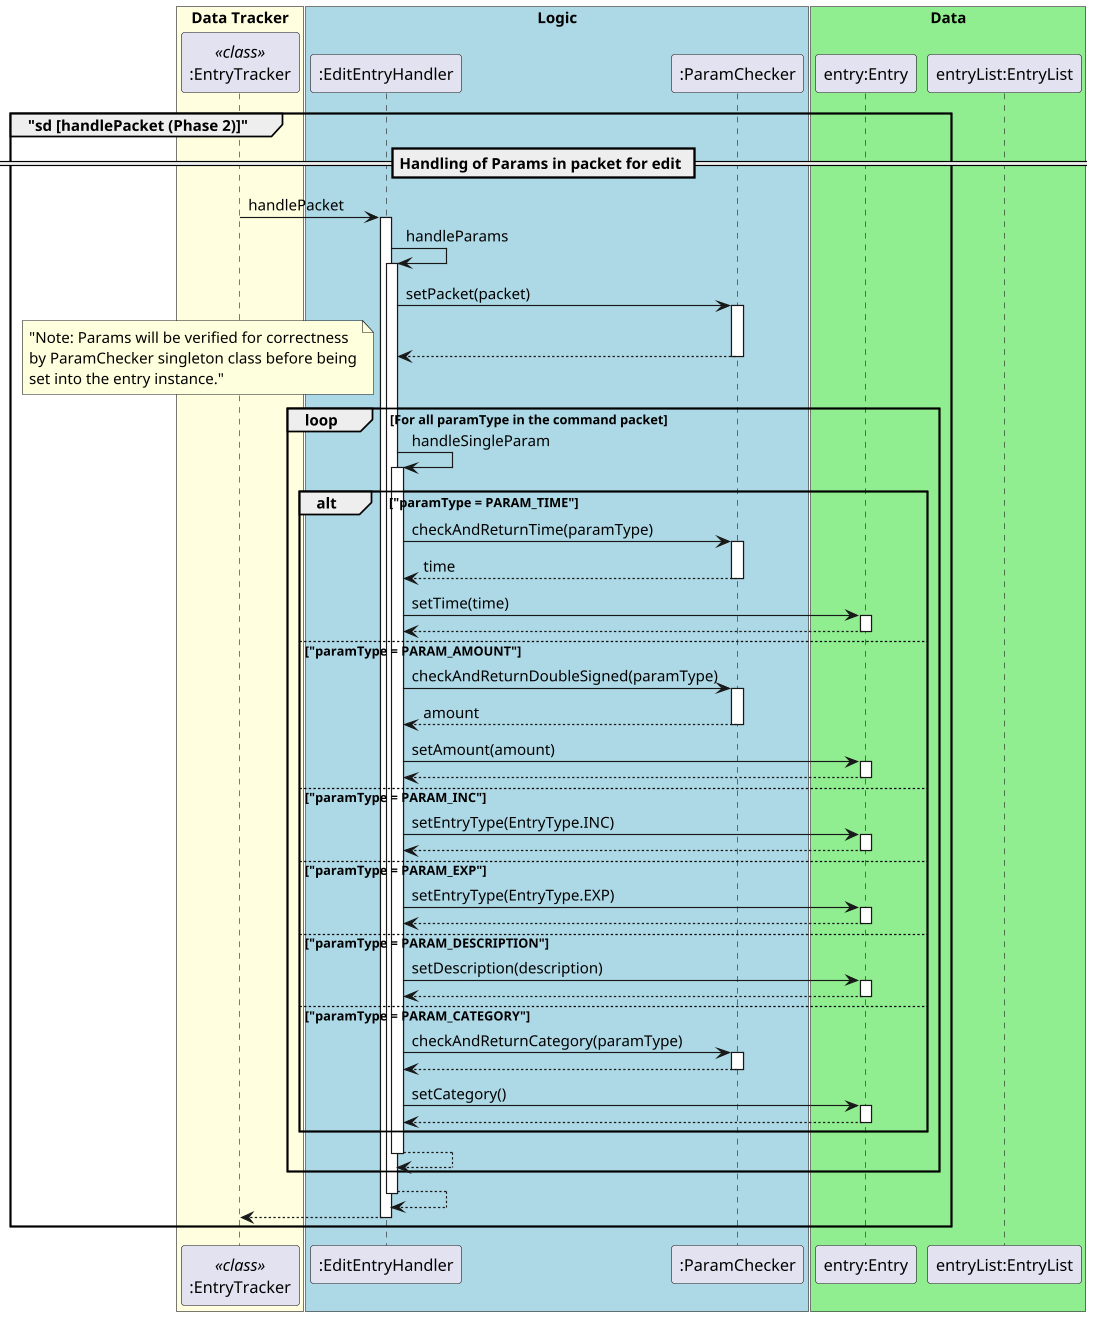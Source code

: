 @startuml
autoactivate on
scale 1094 width
skinparam shadowing false
skinparam sequence {
ActorBorderColor white

ActorBackgroundColor white
ActorFontColor white
ActorFontSize 17
ActorFontName ""
}

box "Data Tracker" #LightYellow
participant ":EntryTracker" as entryTracker <<class>>
endBox

box "Logic" #LightBlue
participant ":EditEntryHandler"
participant ":ParamChecker"
endBox

box "Data" #LightGreen
participant "entry:Entry"
participant "entryList:EntryList"
endBox
group "sd [handlePacket (Phase 2)]"
        == Handling of Params in packet for edit ==
        entryTracker -> ":EditEntryHandler" : handlePacket
        ":EditEntryHandler" -> ":EditEntryHandler" : handleParams
            ":EditEntryHandler" -> ":ParamChecker" : setPacket(packet)
            return
            loop For all paramType in the command packet
                note left: "Note: Params will be verified for correctness\nby ParamChecker singleton class before being\nset into the entry instance."
                ":EditEntryHandler" -> ":EditEntryHandler" : handleSingleParam
                    alt "paramType = PARAM_TIME"
                        ":EditEntryHandler" ->":ParamChecker": checkAndReturnTime(paramType)
                        return time
                        ":EditEntryHandler" -> "entry:Entry" : setTime(time)
                        return
                    else "paramType = PARAM_AMOUNT"
                        ":EditEntryHandler" ->":ParamChecker": checkAndReturnDoubleSigned(paramType)
                        return amount
                        ":EditEntryHandler" -> "entry:Entry" : setAmount(amount)
                        return
                    else "paramType = PARAM_INC"
                        ":EditEntryHandler" -> "entry:Entry" : setEntryType(EntryType.INC)
                        return
                    else "paramType = PARAM_EXP"
                        ":EditEntryHandler" -> "entry:Entry" : setEntryType(EntryType.EXP)
                        return
                    else "paramType = PARAM_DESCRIPTION"
                        ":EditEntryHandler" -> "entry:Entry" : setDescription(description)
                        return
                    else "paramType = PARAM_CATEGORY"
                        ":EditEntryHandler" ->":ParamChecker": checkAndReturnCategory(paramType)
                        return
                        ":EditEntryHandler" -> "entry:Entry" : setCategory()
                        return
                    end
                return
            end
        return
        return
end



@enduml